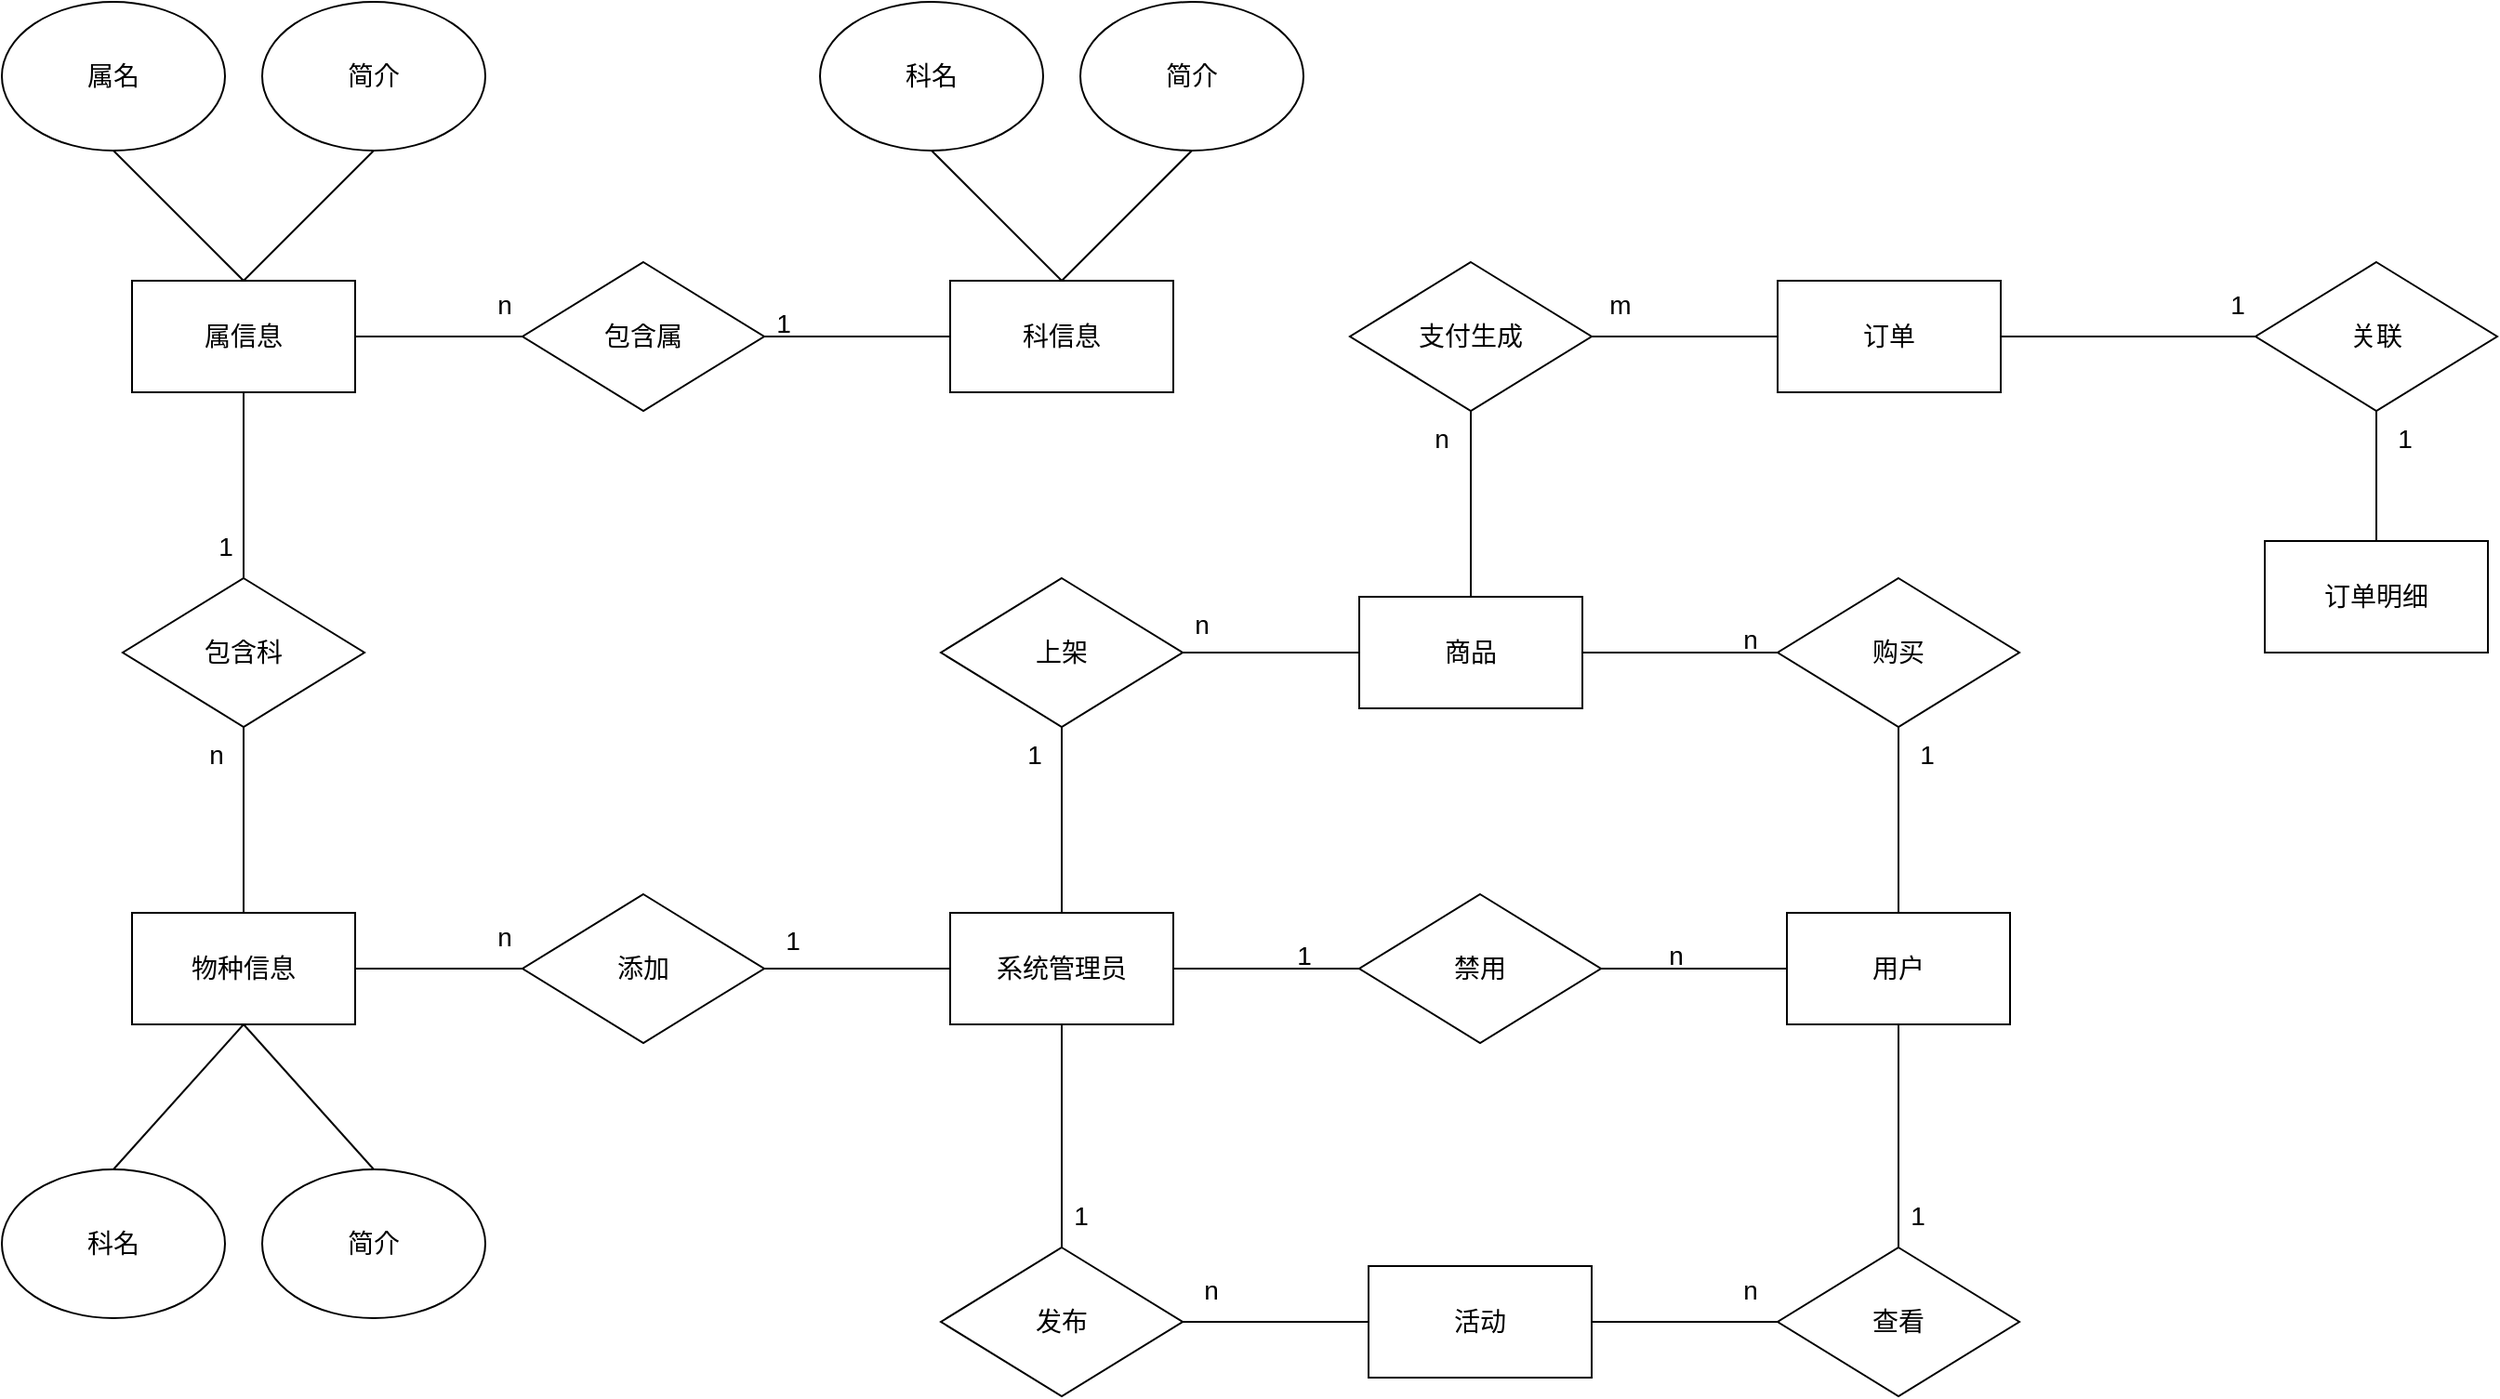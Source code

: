 <mxfile version="24.4.4" type="github">
  <diagram name="第 1 页" id="C-IsTPZUDNLv0cCHpMwW">
    <mxGraphModel dx="2658" dy="1993" grid="1" gridSize="10" guides="1" tooltips="1" connect="1" arrows="1" fold="1" page="1" pageScale="1" pageWidth="827" pageHeight="1169" math="0" shadow="0">
      <root>
        <mxCell id="0" />
        <mxCell id="1" parent="0" />
        <mxCell id="NP0UiU4LLg_Y-g8JGDLL-1" value="&lt;font style=&quot;font-size: 14px;&quot;&gt;系统管理员&lt;/font&gt;" style="rounded=0;whiteSpace=wrap;html=1;" vertex="1" parent="1">
          <mxGeometry x="150" y="180" width="120" height="60" as="geometry" />
        </mxCell>
        <mxCell id="NP0UiU4LLg_Y-g8JGDLL-2" value="&lt;font style=&quot;font-size: 14px;&quot;&gt;用户&lt;/font&gt;" style="rounded=0;whiteSpace=wrap;html=1;" vertex="1" parent="1">
          <mxGeometry x="600" y="180" width="120" height="60" as="geometry" />
        </mxCell>
        <mxCell id="NP0UiU4LLg_Y-g8JGDLL-3" value="&lt;font style=&quot;font-size: 14px;&quot;&gt;禁用&lt;/font&gt;" style="rhombus;whiteSpace=wrap;html=1;" vertex="1" parent="1">
          <mxGeometry x="370" y="170" width="130" height="80" as="geometry" />
        </mxCell>
        <mxCell id="NP0UiU4LLg_Y-g8JGDLL-4" value="&lt;span style=&quot;font-size: 14px;&quot;&gt;添加&lt;/span&gt;" style="rhombus;whiteSpace=wrap;html=1;" vertex="1" parent="1">
          <mxGeometry x="-80" y="170" width="130" height="80" as="geometry" />
        </mxCell>
        <mxCell id="NP0UiU4LLg_Y-g8JGDLL-5" value="&lt;font style=&quot;font-size: 14px;&quot;&gt;商品&lt;/font&gt;" style="rounded=0;whiteSpace=wrap;html=1;" vertex="1" parent="1">
          <mxGeometry x="370" y="10" width="120" height="60" as="geometry" />
        </mxCell>
        <mxCell id="NP0UiU4LLg_Y-g8JGDLL-6" value="&lt;font style=&quot;font-size: 14px;&quot;&gt;活动&lt;/font&gt;" style="rounded=0;whiteSpace=wrap;html=1;" vertex="1" parent="1">
          <mxGeometry x="375" y="370" width="120" height="60" as="geometry" />
        </mxCell>
        <mxCell id="NP0UiU4LLg_Y-g8JGDLL-7" value="&lt;font style=&quot;font-size: 14px;&quot;&gt;发布&lt;/font&gt;&lt;span style=&quot;color: rgba(0, 0, 0, 0); font-family: monospace; font-size: 0px; text-align: start; text-wrap: nowrap;&quot;&gt;%3CmxGraphModel%3E%3Croot%3E%3CmxCell%20id%3D%220%22%2F%3E%3CmxCell%20id%3D%221%22%20parent%3D%220%22%2F%3E%3CmxCell%20id%3D%222%22%20value%3D%22%26lt%3Bfont%20style%3D%26quot%3Bfont-size%3A%2014px%3B%26quot%3B%26gt%3B%E7%AE%A1%E7%90%86%26lt%3B%2Ffont%26gt%3B%22%20style%3D%22rhombus%3BwhiteSpace%3Dwrap%3Bhtml%3D1%3B%22%20vertex%3D%221%22%20parent%3D%221%22%3E%3CmxGeometry%20x%3D%22-80%22%20y%3D%22210%22%20width%3D%22130%22%20height%3D%2280%22%20as%3D%22geometry%22%2F%3E%3C%2FmxCell%3E%3C%2Froot%3E%3C%2FmxGraphModel%3E&lt;/span&gt;" style="rhombus;whiteSpace=wrap;html=1;" vertex="1" parent="1">
          <mxGeometry x="145" y="360" width="130" height="80" as="geometry" />
        </mxCell>
        <mxCell id="NP0UiU4LLg_Y-g8JGDLL-8" value="&lt;font style=&quot;font-size: 14px;&quot;&gt;上架&lt;/font&gt;" style="rhombus;whiteSpace=wrap;html=1;" vertex="1" parent="1">
          <mxGeometry x="145" width="130" height="80" as="geometry" />
        </mxCell>
        <mxCell id="NP0UiU4LLg_Y-g8JGDLL-9" value="&lt;font style=&quot;font-size: 14px;&quot;&gt;查看&lt;/font&gt;&lt;span style=&quot;color: rgba(0, 0, 0, 0); font-family: monospace; font-size: 0px; text-align: start; text-wrap: nowrap;&quot;&gt;%3CmxGraphModel%3E%3Croot%3E%3CmxCell%20id%3D%220%22%2F%3E%3CmxCell%20id%3D%221%22%20parent%3D%220%22%2F%3E%3CmxCell%20id%3D%222%22%20value%3D%22%26lt%3Bfont%20style%3D%26quot%3Bfont-size%3A%2014px%3B%26quot%3B%26gt%3B%E4%B8%8A%E6%9E%B6%26lt%3B%2Ffont%26gt%3B%22%20style%3D%22rhombus%3BwhiteSpace%3Dwrap%3Bhtml%3D1%3B%22%20vertex%3D%221%22%20parent%3D%221%22%3E%3CmxGeometry%20x%3D%22250%22%20y%3D%2290%22%20width%3D%22130%22%20height%3D%2280%22%20as%3D%22geometry%22%2F%3E%3C%2FmxCell%3E%3C%2Froot%3E%3C%2FmxGraphModel%3E&lt;/span&gt;" style="rhombus;whiteSpace=wrap;html=1;" vertex="1" parent="1">
          <mxGeometry x="595" y="360" width="130" height="80" as="geometry" />
        </mxCell>
        <mxCell id="NP0UiU4LLg_Y-g8JGDLL-10" value="&lt;font style=&quot;font-size: 14px;&quot;&gt;购买&lt;/font&gt;" style="rhombus;whiteSpace=wrap;html=1;" vertex="1" parent="1">
          <mxGeometry x="595" width="130" height="80" as="geometry" />
        </mxCell>
        <mxCell id="NP0UiU4LLg_Y-g8JGDLL-11" value="&lt;span style=&quot;font-size: 14px;&quot;&gt;订单&lt;/span&gt;" style="rounded=0;whiteSpace=wrap;html=1;" vertex="1" parent="1">
          <mxGeometry x="595" y="-160" width="120" height="60" as="geometry" />
        </mxCell>
        <mxCell id="NP0UiU4LLg_Y-g8JGDLL-12" value="&lt;span style=&quot;font-size: 14px;&quot;&gt;订单明细&lt;/span&gt;" style="rounded=0;whiteSpace=wrap;html=1;" vertex="1" parent="1">
          <mxGeometry x="857" y="-20" width="120" height="60" as="geometry" />
        </mxCell>
        <mxCell id="NP0UiU4LLg_Y-g8JGDLL-13" value="&lt;font style=&quot;font-size: 14px;&quot;&gt;关联&lt;/font&gt;" style="rhombus;whiteSpace=wrap;html=1;" vertex="1" parent="1">
          <mxGeometry x="852" y="-170" width="130" height="80" as="geometry" />
        </mxCell>
        <mxCell id="NP0UiU4LLg_Y-g8JGDLL-15" value="" style="endArrow=none;html=1;rounded=0;exitX=1;exitY=0.5;exitDx=0;exitDy=0;entryX=0;entryY=0.5;entryDx=0;entryDy=0;" edge="1" parent="1" source="NP0UiU4LLg_Y-g8JGDLL-11" target="NP0UiU4LLg_Y-g8JGDLL-13">
          <mxGeometry width="50" height="50" relative="1" as="geometry">
            <mxPoint x="980" y="460" as="sourcePoint" />
            <mxPoint x="1030" y="410" as="targetPoint" />
          </mxGeometry>
        </mxCell>
        <mxCell id="NP0UiU4LLg_Y-g8JGDLL-16" value="" style="endArrow=none;html=1;rounded=0;exitX=0.5;exitY=1;exitDx=0;exitDy=0;entryX=0.5;entryY=0;entryDx=0;entryDy=0;" edge="1" parent="1" source="NP0UiU4LLg_Y-g8JGDLL-13" target="NP0UiU4LLg_Y-g8JGDLL-12">
          <mxGeometry width="50" height="50" relative="1" as="geometry">
            <mxPoint x="812" y="270" as="sourcePoint" />
            <mxPoint x="862" y="220" as="targetPoint" />
          </mxGeometry>
        </mxCell>
        <mxCell id="NP0UiU4LLg_Y-g8JGDLL-17" value="" style="endArrow=none;html=1;rounded=0;exitX=1;exitY=0.5;exitDx=0;exitDy=0;entryX=0;entryY=0.5;entryDx=0;entryDy=0;" edge="1" parent="1" source="NP0UiU4LLg_Y-g8JGDLL-4" target="NP0UiU4LLg_Y-g8JGDLL-1">
          <mxGeometry width="50" height="50" relative="1" as="geometry">
            <mxPoint x="-30" y="420" as="sourcePoint" />
            <mxPoint x="20" y="370" as="targetPoint" />
          </mxGeometry>
        </mxCell>
        <mxCell id="NP0UiU4LLg_Y-g8JGDLL-18" value="" style="endArrow=none;html=1;rounded=0;exitX=1;exitY=0.5;exitDx=0;exitDy=0;entryX=0;entryY=0.5;entryDx=0;entryDy=0;" edge="1" parent="1" source="NP0UiU4LLg_Y-g8JGDLL-1" target="NP0UiU4LLg_Y-g8JGDLL-3">
          <mxGeometry width="50" height="50" relative="1" as="geometry">
            <mxPoint x="390" y="380" as="sourcePoint" />
            <mxPoint x="440" y="330" as="targetPoint" />
          </mxGeometry>
        </mxCell>
        <mxCell id="NP0UiU4LLg_Y-g8JGDLL-19" value="" style="endArrow=none;html=1;rounded=0;exitX=1;exitY=0.5;exitDx=0;exitDy=0;entryX=0;entryY=0.5;entryDx=0;entryDy=0;" edge="1" parent="1" source="NP0UiU4LLg_Y-g8JGDLL-3" target="NP0UiU4LLg_Y-g8JGDLL-2">
          <mxGeometry width="50" height="50" relative="1" as="geometry">
            <mxPoint x="480" y="350" as="sourcePoint" />
            <mxPoint x="530" y="300" as="targetPoint" />
          </mxGeometry>
        </mxCell>
        <mxCell id="NP0UiU4LLg_Y-g8JGDLL-20" value="" style="endArrow=none;html=1;rounded=0;exitX=0.5;exitY=0;exitDx=0;exitDy=0;entryX=0.5;entryY=1;entryDx=0;entryDy=0;" edge="1" parent="1" source="NP0UiU4LLg_Y-g8JGDLL-2" target="NP0UiU4LLg_Y-g8JGDLL-10">
          <mxGeometry width="50" height="50" relative="1" as="geometry">
            <mxPoint x="820" y="480" as="sourcePoint" />
            <mxPoint x="870" y="430" as="targetPoint" />
          </mxGeometry>
        </mxCell>
        <mxCell id="NP0UiU4LLg_Y-g8JGDLL-21" value="" style="endArrow=none;html=1;rounded=0;entryX=0.5;entryY=1;entryDx=0;entryDy=0;exitX=0.5;exitY=0;exitDx=0;exitDy=0;" edge="1" parent="1" source="NP0UiU4LLg_Y-g8JGDLL-9" target="NP0UiU4LLg_Y-g8JGDLL-2">
          <mxGeometry width="50" height="50" relative="1" as="geometry">
            <mxPoint x="700" y="500" as="sourcePoint" />
            <mxPoint x="750" y="450" as="targetPoint" />
          </mxGeometry>
        </mxCell>
        <mxCell id="NP0UiU4LLg_Y-g8JGDLL-22" value="" style="endArrow=none;html=1;rounded=0;exitX=0.5;exitY=1;exitDx=0;exitDy=0;entryX=0.5;entryY=0;entryDx=0;entryDy=0;" edge="1" parent="1" source="NP0UiU4LLg_Y-g8JGDLL-1" target="NP0UiU4LLg_Y-g8JGDLL-7">
          <mxGeometry width="50" height="50" relative="1" as="geometry">
            <mxPoint x="110" y="380" as="sourcePoint" />
            <mxPoint x="160" y="330" as="targetPoint" />
          </mxGeometry>
        </mxCell>
        <mxCell id="NP0UiU4LLg_Y-g8JGDLL-23" value="" style="endArrow=none;html=1;rounded=0;exitX=0.5;exitY=0;exitDx=0;exitDy=0;entryX=0.5;entryY=1;entryDx=0;entryDy=0;" edge="1" parent="1" source="NP0UiU4LLg_Y-g8JGDLL-1" target="NP0UiU4LLg_Y-g8JGDLL-8">
          <mxGeometry width="50" height="50" relative="1" as="geometry">
            <mxPoint x="200" y="440" as="sourcePoint" />
            <mxPoint x="250" y="390" as="targetPoint" />
          </mxGeometry>
        </mxCell>
        <mxCell id="NP0UiU4LLg_Y-g8JGDLL-24" value="" style="endArrow=none;html=1;rounded=0;entryX=0;entryY=0.5;entryDx=0;entryDy=0;exitX=1;exitY=0.5;exitDx=0;exitDy=0;" edge="1" parent="1" source="NP0UiU4LLg_Y-g8JGDLL-7" target="NP0UiU4LLg_Y-g8JGDLL-6">
          <mxGeometry width="50" height="50" relative="1" as="geometry">
            <mxPoint x="150" y="440" as="sourcePoint" />
            <mxPoint x="140" y="330" as="targetPoint" />
          </mxGeometry>
        </mxCell>
        <mxCell id="NP0UiU4LLg_Y-g8JGDLL-25" value="" style="endArrow=none;html=1;rounded=0;exitX=1;exitY=0.5;exitDx=0;exitDy=0;entryX=0;entryY=0.5;entryDx=0;entryDy=0;" edge="1" parent="1" source="NP0UiU4LLg_Y-g8JGDLL-8" target="NP0UiU4LLg_Y-g8JGDLL-5">
          <mxGeometry width="50" height="50" relative="1" as="geometry">
            <mxPoint x="210" y="450" as="sourcePoint" />
            <mxPoint x="260" y="400" as="targetPoint" />
          </mxGeometry>
        </mxCell>
        <mxCell id="NP0UiU4LLg_Y-g8JGDLL-26" value="" style="endArrow=none;html=1;rounded=0;entryX=0;entryY=0.5;entryDx=0;entryDy=0;exitX=1;exitY=0.5;exitDx=0;exitDy=0;" edge="1" parent="1" source="NP0UiU4LLg_Y-g8JGDLL-6" target="NP0UiU4LLg_Y-g8JGDLL-9">
          <mxGeometry width="50" height="50" relative="1" as="geometry">
            <mxPoint x="450" y="500" as="sourcePoint" />
            <mxPoint x="500" y="450" as="targetPoint" />
          </mxGeometry>
        </mxCell>
        <mxCell id="NP0UiU4LLg_Y-g8JGDLL-27" value="" style="endArrow=none;html=1;rounded=0;exitX=0;exitY=0.5;exitDx=0;exitDy=0;entryX=1;entryY=0.5;entryDx=0;entryDy=0;" edge="1" parent="1" source="NP0UiU4LLg_Y-g8JGDLL-10" target="NP0UiU4LLg_Y-g8JGDLL-5">
          <mxGeometry width="50" height="50" relative="1" as="geometry">
            <mxPoint x="570" y="490" as="sourcePoint" />
            <mxPoint x="620" y="440" as="targetPoint" />
          </mxGeometry>
        </mxCell>
        <mxCell id="NP0UiU4LLg_Y-g8JGDLL-28" value="&lt;font style=&quot;font-size: 14px;&quot;&gt;支付生成&lt;/font&gt;" style="rhombus;whiteSpace=wrap;html=1;" vertex="1" parent="1">
          <mxGeometry x="365" y="-170" width="130" height="80" as="geometry" />
        </mxCell>
        <mxCell id="NP0UiU4LLg_Y-g8JGDLL-29" value="" style="endArrow=none;html=1;rounded=0;exitX=0.5;exitY=0;exitDx=0;exitDy=0;entryX=0.5;entryY=1;entryDx=0;entryDy=0;" edge="1" parent="1" source="NP0UiU4LLg_Y-g8JGDLL-5" target="NP0UiU4LLg_Y-g8JGDLL-28">
          <mxGeometry width="50" height="50" relative="1" as="geometry">
            <mxPoint x="560" y="490" as="sourcePoint" />
            <mxPoint x="610" y="440" as="targetPoint" />
          </mxGeometry>
        </mxCell>
        <mxCell id="NP0UiU4LLg_Y-g8JGDLL-30" value="" style="endArrow=none;html=1;rounded=0;exitX=1;exitY=0.5;exitDx=0;exitDy=0;entryX=0;entryY=0.5;entryDx=0;entryDy=0;" edge="1" parent="1" source="NP0UiU4LLg_Y-g8JGDLL-28" target="NP0UiU4LLg_Y-g8JGDLL-11">
          <mxGeometry width="50" height="50" relative="1" as="geometry">
            <mxPoint x="770" y="410" as="sourcePoint" />
            <mxPoint x="820" y="360" as="targetPoint" />
          </mxGeometry>
        </mxCell>
        <mxCell id="NP0UiU4LLg_Y-g8JGDLL-33" value="&lt;font style=&quot;font-size: 14px;&quot;&gt;1&lt;/font&gt;" style="text;html=1;align=center;verticalAlign=middle;resizable=0;points=[];autosize=1;strokeColor=none;fillColor=none;" vertex="1" parent="1">
          <mxGeometry x="325" y="188" width="30" height="30" as="geometry" />
        </mxCell>
        <mxCell id="NP0UiU4LLg_Y-g8JGDLL-34" value="&lt;font style=&quot;font-size: 14px;&quot;&gt;n&lt;/font&gt;" style="text;html=1;align=center;verticalAlign=middle;resizable=0;points=[];autosize=1;strokeColor=none;fillColor=none;" vertex="1" parent="1">
          <mxGeometry x="525" y="188" width="30" height="30" as="geometry" />
        </mxCell>
        <mxCell id="NP0UiU4LLg_Y-g8JGDLL-36" value="&lt;font style=&quot;font-size: 14px;&quot;&gt;1&lt;/font&gt;" style="text;html=1;align=center;verticalAlign=middle;resizable=0;points=[];autosize=1;strokeColor=none;fillColor=none;" vertex="1" parent="1">
          <mxGeometry x="180" y="80" width="30" height="30" as="geometry" />
        </mxCell>
        <mxCell id="NP0UiU4LLg_Y-g8JGDLL-37" value="&lt;font style=&quot;font-size: 14px;&quot;&gt;n&lt;/font&gt;" style="text;html=1;align=center;verticalAlign=middle;resizable=0;points=[];autosize=1;strokeColor=none;fillColor=none;" vertex="1" parent="1">
          <mxGeometry x="270" y="10" width="30" height="30" as="geometry" />
        </mxCell>
        <mxCell id="NP0UiU4LLg_Y-g8JGDLL-38" value="&lt;font style=&quot;font-size: 14px;&quot;&gt;1&lt;/font&gt;" style="text;html=1;align=center;verticalAlign=middle;resizable=0;points=[];autosize=1;strokeColor=none;fillColor=none;" vertex="1" parent="1">
          <mxGeometry x="660" y="80" width="30" height="30" as="geometry" />
        </mxCell>
        <mxCell id="NP0UiU4LLg_Y-g8JGDLL-39" value="&lt;font style=&quot;font-size: 14px;&quot;&gt;n&lt;/font&gt;" style="text;html=1;align=center;verticalAlign=middle;resizable=0;points=[];autosize=1;strokeColor=none;fillColor=none;" vertex="1" parent="1">
          <mxGeometry x="565" y="18" width="30" height="30" as="geometry" />
        </mxCell>
        <mxCell id="NP0UiU4LLg_Y-g8JGDLL-40" value="&lt;font style=&quot;font-size: 14px;&quot;&gt;n&lt;/font&gt;" style="text;html=1;align=center;verticalAlign=middle;resizable=0;points=[];autosize=1;strokeColor=none;fillColor=none;" vertex="1" parent="1">
          <mxGeometry x="399" y="-90" width="30" height="30" as="geometry" />
        </mxCell>
        <mxCell id="NP0UiU4LLg_Y-g8JGDLL-41" value="&lt;font style=&quot;font-size: 14px;&quot;&gt;m&lt;/font&gt;" style="text;html=1;align=center;verticalAlign=middle;resizable=0;points=[];autosize=1;strokeColor=none;fillColor=none;" vertex="1" parent="1">
          <mxGeometry x="490" y="-162" width="40" height="30" as="geometry" />
        </mxCell>
        <mxCell id="NP0UiU4LLg_Y-g8JGDLL-42" value="&lt;font style=&quot;font-size: 14px;&quot;&gt;1&lt;/font&gt;" style="text;html=1;align=center;verticalAlign=middle;resizable=0;points=[];autosize=1;strokeColor=none;fillColor=none;" vertex="1" parent="1">
          <mxGeometry x="827" y="-162" width="30" height="30" as="geometry" />
        </mxCell>
        <mxCell id="NP0UiU4LLg_Y-g8JGDLL-43" value="&lt;font style=&quot;font-size: 14px;&quot;&gt;1&lt;/font&gt;" style="text;html=1;align=center;verticalAlign=middle;resizable=0;points=[];autosize=1;strokeColor=none;fillColor=none;" vertex="1" parent="1">
          <mxGeometry x="917" y="-90" width="30" height="30" as="geometry" />
        </mxCell>
        <mxCell id="NP0UiU4LLg_Y-g8JGDLL-44" value="&lt;font style=&quot;font-size: 14px;&quot;&gt;1&lt;/font&gt;" style="text;html=1;align=center;verticalAlign=middle;resizable=0;points=[];autosize=1;strokeColor=none;fillColor=none;" vertex="1" parent="1">
          <mxGeometry x="205" y="328" width="30" height="30" as="geometry" />
        </mxCell>
        <mxCell id="NP0UiU4LLg_Y-g8JGDLL-45" value="&lt;font style=&quot;font-size: 14px;&quot;&gt;n&lt;/font&gt;" style="text;html=1;align=center;verticalAlign=middle;resizable=0;points=[];autosize=1;strokeColor=none;fillColor=none;" vertex="1" parent="1">
          <mxGeometry x="275" y="368" width="30" height="30" as="geometry" />
        </mxCell>
        <mxCell id="NP0UiU4LLg_Y-g8JGDLL-46" value="&lt;font style=&quot;font-size: 14px;&quot;&gt;n&lt;/font&gt;" style="text;html=1;align=center;verticalAlign=middle;resizable=0;points=[];autosize=1;strokeColor=none;fillColor=none;" vertex="1" parent="1">
          <mxGeometry x="565" y="368" width="30" height="30" as="geometry" />
        </mxCell>
        <mxCell id="NP0UiU4LLg_Y-g8JGDLL-47" value="&lt;font style=&quot;font-size: 14px;&quot;&gt;1&lt;/font&gt;" style="text;html=1;align=center;verticalAlign=middle;resizable=0;points=[];autosize=1;strokeColor=none;fillColor=none;" vertex="1" parent="1">
          <mxGeometry x="655" y="328" width="30" height="30" as="geometry" />
        </mxCell>
        <mxCell id="NP0UiU4LLg_Y-g8JGDLL-48" value="&lt;font style=&quot;font-size: 14px;&quot;&gt;物种信息&lt;/font&gt;" style="rounded=0;whiteSpace=wrap;html=1;" vertex="1" parent="1">
          <mxGeometry x="-290" y="180" width="120" height="60" as="geometry" />
        </mxCell>
        <mxCell id="NP0UiU4LLg_Y-g8JGDLL-50" value="" style="endArrow=none;html=1;rounded=0;exitX=1;exitY=0.5;exitDx=0;exitDy=0;entryX=0;entryY=0.5;entryDx=0;entryDy=0;" edge="1" parent="1" source="NP0UiU4LLg_Y-g8JGDLL-48" target="NP0UiU4LLg_Y-g8JGDLL-4">
          <mxGeometry width="50" height="50" relative="1" as="geometry">
            <mxPoint x="-170" y="360" as="sourcePoint" />
            <mxPoint x="-120" y="310" as="targetPoint" />
          </mxGeometry>
        </mxCell>
        <mxCell id="NP0UiU4LLg_Y-g8JGDLL-51" value="&lt;font style=&quot;font-size: 14px;&quot;&gt;包含科&lt;/font&gt;" style="rhombus;whiteSpace=wrap;html=1;" vertex="1" parent="1">
          <mxGeometry x="-295" width="130" height="80" as="geometry" />
        </mxCell>
        <mxCell id="NP0UiU4LLg_Y-g8JGDLL-52" value="&lt;font style=&quot;font-size: 14px;&quot;&gt;属信息&lt;/font&gt;" style="rounded=0;whiteSpace=wrap;html=1;" vertex="1" parent="1">
          <mxGeometry x="-290" y="-160" width="120" height="60" as="geometry" />
        </mxCell>
        <mxCell id="NP0UiU4LLg_Y-g8JGDLL-53" value="&lt;font style=&quot;font-size: 14px;&quot;&gt;包含属&lt;/font&gt;" style="rhombus;whiteSpace=wrap;html=1;" vertex="1" parent="1">
          <mxGeometry x="-80" y="-170" width="130" height="80" as="geometry" />
        </mxCell>
        <mxCell id="NP0UiU4LLg_Y-g8JGDLL-54" value="&lt;span style=&quot;font-size: 14px;&quot;&gt;科信息&lt;/span&gt;" style="rounded=0;whiteSpace=wrap;html=1;" vertex="1" parent="1">
          <mxGeometry x="150" y="-160" width="120" height="60" as="geometry" />
        </mxCell>
        <mxCell id="NP0UiU4LLg_Y-g8JGDLL-55" value="" style="endArrow=none;html=1;rounded=0;exitX=0.5;exitY=0;exitDx=0;exitDy=0;entryX=0.5;entryY=1;entryDx=0;entryDy=0;" edge="1" parent="1" source="NP0UiU4LLg_Y-g8JGDLL-48" target="NP0UiU4LLg_Y-g8JGDLL-51">
          <mxGeometry width="50" height="50" relative="1" as="geometry">
            <mxPoint x="-370" y="350" as="sourcePoint" />
            <mxPoint x="-320" y="300" as="targetPoint" />
          </mxGeometry>
        </mxCell>
        <mxCell id="NP0UiU4LLg_Y-g8JGDLL-56" value="" style="endArrow=none;html=1;rounded=0;exitX=0.5;exitY=1;exitDx=0;exitDy=0;entryX=0.5;entryY=0;entryDx=0;entryDy=0;" edge="1" parent="1" source="NP0UiU4LLg_Y-g8JGDLL-52" target="NP0UiU4LLg_Y-g8JGDLL-51">
          <mxGeometry width="50" height="50" relative="1" as="geometry">
            <mxPoint x="-360" y="420" as="sourcePoint" />
            <mxPoint x="-310" y="370" as="targetPoint" />
          </mxGeometry>
        </mxCell>
        <mxCell id="NP0UiU4LLg_Y-g8JGDLL-57" value="" style="endArrow=none;html=1;rounded=0;exitX=1;exitY=0.5;exitDx=0;exitDy=0;entryX=0;entryY=0.5;entryDx=0;entryDy=0;" edge="1" parent="1" source="NP0UiU4LLg_Y-g8JGDLL-52" target="NP0UiU4LLg_Y-g8JGDLL-53">
          <mxGeometry width="50" height="50" relative="1" as="geometry">
            <mxPoint x="-190" y="410" as="sourcePoint" />
            <mxPoint x="-140" y="360" as="targetPoint" />
          </mxGeometry>
        </mxCell>
        <mxCell id="NP0UiU4LLg_Y-g8JGDLL-58" value="" style="endArrow=none;html=1;rounded=0;exitX=1;exitY=0.5;exitDx=0;exitDy=0;entryX=0;entryY=0.5;entryDx=0;entryDy=0;" edge="1" parent="1" source="NP0UiU4LLg_Y-g8JGDLL-53" target="NP0UiU4LLg_Y-g8JGDLL-54">
          <mxGeometry width="50" height="50" relative="1" as="geometry">
            <mxPoint x="-110" y="360" as="sourcePoint" />
            <mxPoint y="320" as="targetPoint" />
          </mxGeometry>
        </mxCell>
        <mxCell id="NP0UiU4LLg_Y-g8JGDLL-59" value="&lt;font style=&quot;font-size: 14px;&quot;&gt;1&lt;/font&gt;" style="text;html=1;align=center;verticalAlign=middle;resizable=0;points=[];autosize=1;strokeColor=none;fillColor=none;" vertex="1" parent="1">
          <mxGeometry x="45" y="-152" width="30" height="30" as="geometry" />
        </mxCell>
        <mxCell id="NP0UiU4LLg_Y-g8JGDLL-60" value="&lt;font style=&quot;font-size: 14px;&quot;&gt;n&lt;/font&gt;" style="text;html=1;align=center;verticalAlign=middle;resizable=0;points=[];autosize=1;strokeColor=none;fillColor=none;" vertex="1" parent="1">
          <mxGeometry x="-105" y="-162" width="30" height="30" as="geometry" />
        </mxCell>
        <mxCell id="NP0UiU4LLg_Y-g8JGDLL-61" value="&lt;font style=&quot;font-size: 14px;&quot;&gt;1&lt;/font&gt;" style="text;html=1;align=center;verticalAlign=middle;resizable=0;points=[];autosize=1;strokeColor=none;fillColor=none;" vertex="1" parent="1">
          <mxGeometry x="-255" y="-32" width="30" height="30" as="geometry" />
        </mxCell>
        <mxCell id="NP0UiU4LLg_Y-g8JGDLL-62" value="&lt;font style=&quot;font-size: 14px;&quot;&gt;n&lt;/font&gt;" style="text;html=1;align=center;verticalAlign=middle;resizable=0;points=[];autosize=1;strokeColor=none;fillColor=none;" vertex="1" parent="1">
          <mxGeometry x="-260" y="80" width="30" height="30" as="geometry" />
        </mxCell>
        <mxCell id="NP0UiU4LLg_Y-g8JGDLL-63" value="&lt;font style=&quot;font-size: 14px;&quot;&gt;1&lt;/font&gt;" style="text;html=1;align=center;verticalAlign=middle;resizable=0;points=[];autosize=1;strokeColor=none;fillColor=none;" vertex="1" parent="1">
          <mxGeometry x="50" y="180" width="30" height="30" as="geometry" />
        </mxCell>
        <mxCell id="NP0UiU4LLg_Y-g8JGDLL-64" value="&lt;font style=&quot;font-size: 14px;&quot;&gt;n&lt;/font&gt;" style="text;html=1;align=center;verticalAlign=middle;resizable=0;points=[];autosize=1;strokeColor=none;fillColor=none;" vertex="1" parent="1">
          <mxGeometry x="-105" y="178" width="30" height="30" as="geometry" />
        </mxCell>
        <mxCell id="NP0UiU4LLg_Y-g8JGDLL-67" value="&lt;font style=&quot;font-size: 14px;&quot;&gt;科名&lt;/font&gt;" style="ellipse;whiteSpace=wrap;html=1;" vertex="1" parent="1">
          <mxGeometry x="80" y="-310" width="120" height="80" as="geometry" />
        </mxCell>
        <mxCell id="NP0UiU4LLg_Y-g8JGDLL-68" value="&lt;font style=&quot;font-size: 14px;&quot;&gt;简介&lt;/font&gt;" style="ellipse;whiteSpace=wrap;html=1;" vertex="1" parent="1">
          <mxGeometry x="220" y="-310" width="120" height="80" as="geometry" />
        </mxCell>
        <mxCell id="NP0UiU4LLg_Y-g8JGDLL-69" value="" style="endArrow=none;html=1;rounded=0;entryX=0.5;entryY=1;entryDx=0;entryDy=0;exitX=0.5;exitY=0;exitDx=0;exitDy=0;" edge="1" parent="1" source="NP0UiU4LLg_Y-g8JGDLL-54" target="NP0UiU4LLg_Y-g8JGDLL-67">
          <mxGeometry width="50" height="50" relative="1" as="geometry">
            <mxPoint x="130" y="-170" as="sourcePoint" />
            <mxPoint x="180" y="-220" as="targetPoint" />
          </mxGeometry>
        </mxCell>
        <mxCell id="NP0UiU4LLg_Y-g8JGDLL-70" value="" style="endArrow=none;html=1;rounded=0;entryX=0.5;entryY=1;entryDx=0;entryDy=0;exitX=0.5;exitY=0;exitDx=0;exitDy=0;" edge="1" parent="1" source="NP0UiU4LLg_Y-g8JGDLL-54" target="NP0UiU4LLg_Y-g8JGDLL-68">
          <mxGeometry width="50" height="50" relative="1" as="geometry">
            <mxPoint x="-170" y="-240" as="sourcePoint" />
            <mxPoint x="-120" y="-290" as="targetPoint" />
          </mxGeometry>
        </mxCell>
        <mxCell id="NP0UiU4LLg_Y-g8JGDLL-71" value="&lt;font style=&quot;font-size: 14px;&quot;&gt;属名&lt;/font&gt;" style="ellipse;whiteSpace=wrap;html=1;" vertex="1" parent="1">
          <mxGeometry x="-360" y="-310" width="120" height="80" as="geometry" />
        </mxCell>
        <mxCell id="NP0UiU4LLg_Y-g8JGDLL-72" value="&lt;font style=&quot;font-size: 14px;&quot;&gt;简介&lt;/font&gt;" style="ellipse;whiteSpace=wrap;html=1;" vertex="1" parent="1">
          <mxGeometry x="-220" y="-310" width="120" height="80" as="geometry" />
        </mxCell>
        <mxCell id="NP0UiU4LLg_Y-g8JGDLL-74" value="" style="endArrow=none;html=1;rounded=0;entryX=0.5;entryY=1;entryDx=0;entryDy=0;exitX=0.5;exitY=0;exitDx=0;exitDy=0;" edge="1" parent="1" source="NP0UiU4LLg_Y-g8JGDLL-52" target="NP0UiU4LLg_Y-g8JGDLL-71">
          <mxGeometry width="50" height="50" relative="1" as="geometry">
            <mxPoint x="-510" y="-40" as="sourcePoint" />
            <mxPoint x="-460" y="-90" as="targetPoint" />
          </mxGeometry>
        </mxCell>
        <mxCell id="NP0UiU4LLg_Y-g8JGDLL-75" value="" style="endArrow=none;html=1;rounded=0;entryX=0.5;entryY=1;entryDx=0;entryDy=0;exitX=0.5;exitY=0;exitDx=0;exitDy=0;" edge="1" parent="1" source="NP0UiU4LLg_Y-g8JGDLL-52" target="NP0UiU4LLg_Y-g8JGDLL-72">
          <mxGeometry width="50" height="50" relative="1" as="geometry">
            <mxPoint x="-430" y="100" as="sourcePoint" />
            <mxPoint x="-380" y="50" as="targetPoint" />
          </mxGeometry>
        </mxCell>
        <mxCell id="NP0UiU4LLg_Y-g8JGDLL-76" value="&lt;font style=&quot;font-size: 14px;&quot;&gt;科名&lt;/font&gt;" style="ellipse;whiteSpace=wrap;html=1;" vertex="1" parent="1">
          <mxGeometry x="-360" y="318" width="120" height="80" as="geometry" />
        </mxCell>
        <mxCell id="NP0UiU4LLg_Y-g8JGDLL-77" value="&lt;font style=&quot;font-size: 14px;&quot;&gt;简介&lt;/font&gt;" style="ellipse;whiteSpace=wrap;html=1;" vertex="1" parent="1">
          <mxGeometry x="-220" y="318" width="120" height="80" as="geometry" />
        </mxCell>
        <mxCell id="NP0UiU4LLg_Y-g8JGDLL-78" value="" style="endArrow=none;html=1;rounded=0;entryX=0.5;entryY=1;entryDx=0;entryDy=0;exitX=0.5;exitY=0;exitDx=0;exitDy=0;" edge="1" parent="1" source="NP0UiU4LLg_Y-g8JGDLL-76" target="NP0UiU4LLg_Y-g8JGDLL-48">
          <mxGeometry width="50" height="50" relative="1" as="geometry">
            <mxPoint x="-290" y="300" as="sourcePoint" />
            <mxPoint x="-240" y="250" as="targetPoint" />
          </mxGeometry>
        </mxCell>
        <mxCell id="NP0UiU4LLg_Y-g8JGDLL-79" value="" style="endArrow=none;html=1;rounded=0;entryX=0.5;entryY=1;entryDx=0;entryDy=0;exitX=0.5;exitY=0;exitDx=0;exitDy=0;" edge="1" parent="1" source="NP0UiU4LLg_Y-g8JGDLL-77" target="NP0UiU4LLg_Y-g8JGDLL-48">
          <mxGeometry width="50" height="50" relative="1" as="geometry">
            <mxPoint x="-200" y="320" as="sourcePoint" />
            <mxPoint x="-150" y="270" as="targetPoint" />
          </mxGeometry>
        </mxCell>
      </root>
    </mxGraphModel>
  </diagram>
</mxfile>
